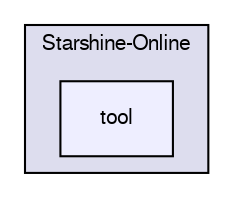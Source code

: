 digraph G {
  bgcolor=transparent;
  compound=true
  node [ fontsize="10", fontname="FreeSans"];
  edge [ labelfontsize="10", labelfontname="FreeSans"];
  subgraph clusterdir_fc4783848e8180fcf200063c2730ed60 {
    graph [ bgcolor="#ddddee", pencolor="black", label="Starshine-Online" fontname="FreeSans", fontsize="10", URL="dir_fc4783848e8180fcf200063c2730ed60.html"]
  dir_a8c577b9d93d95f5e61b4d8510a3c2fa [shape=box, label="tool", style="filled", fillcolor="#eeeeff", pencolor="black", URL="dir_a8c577b9d93d95f5e61b4d8510a3c2fa.html"];
  }
}
